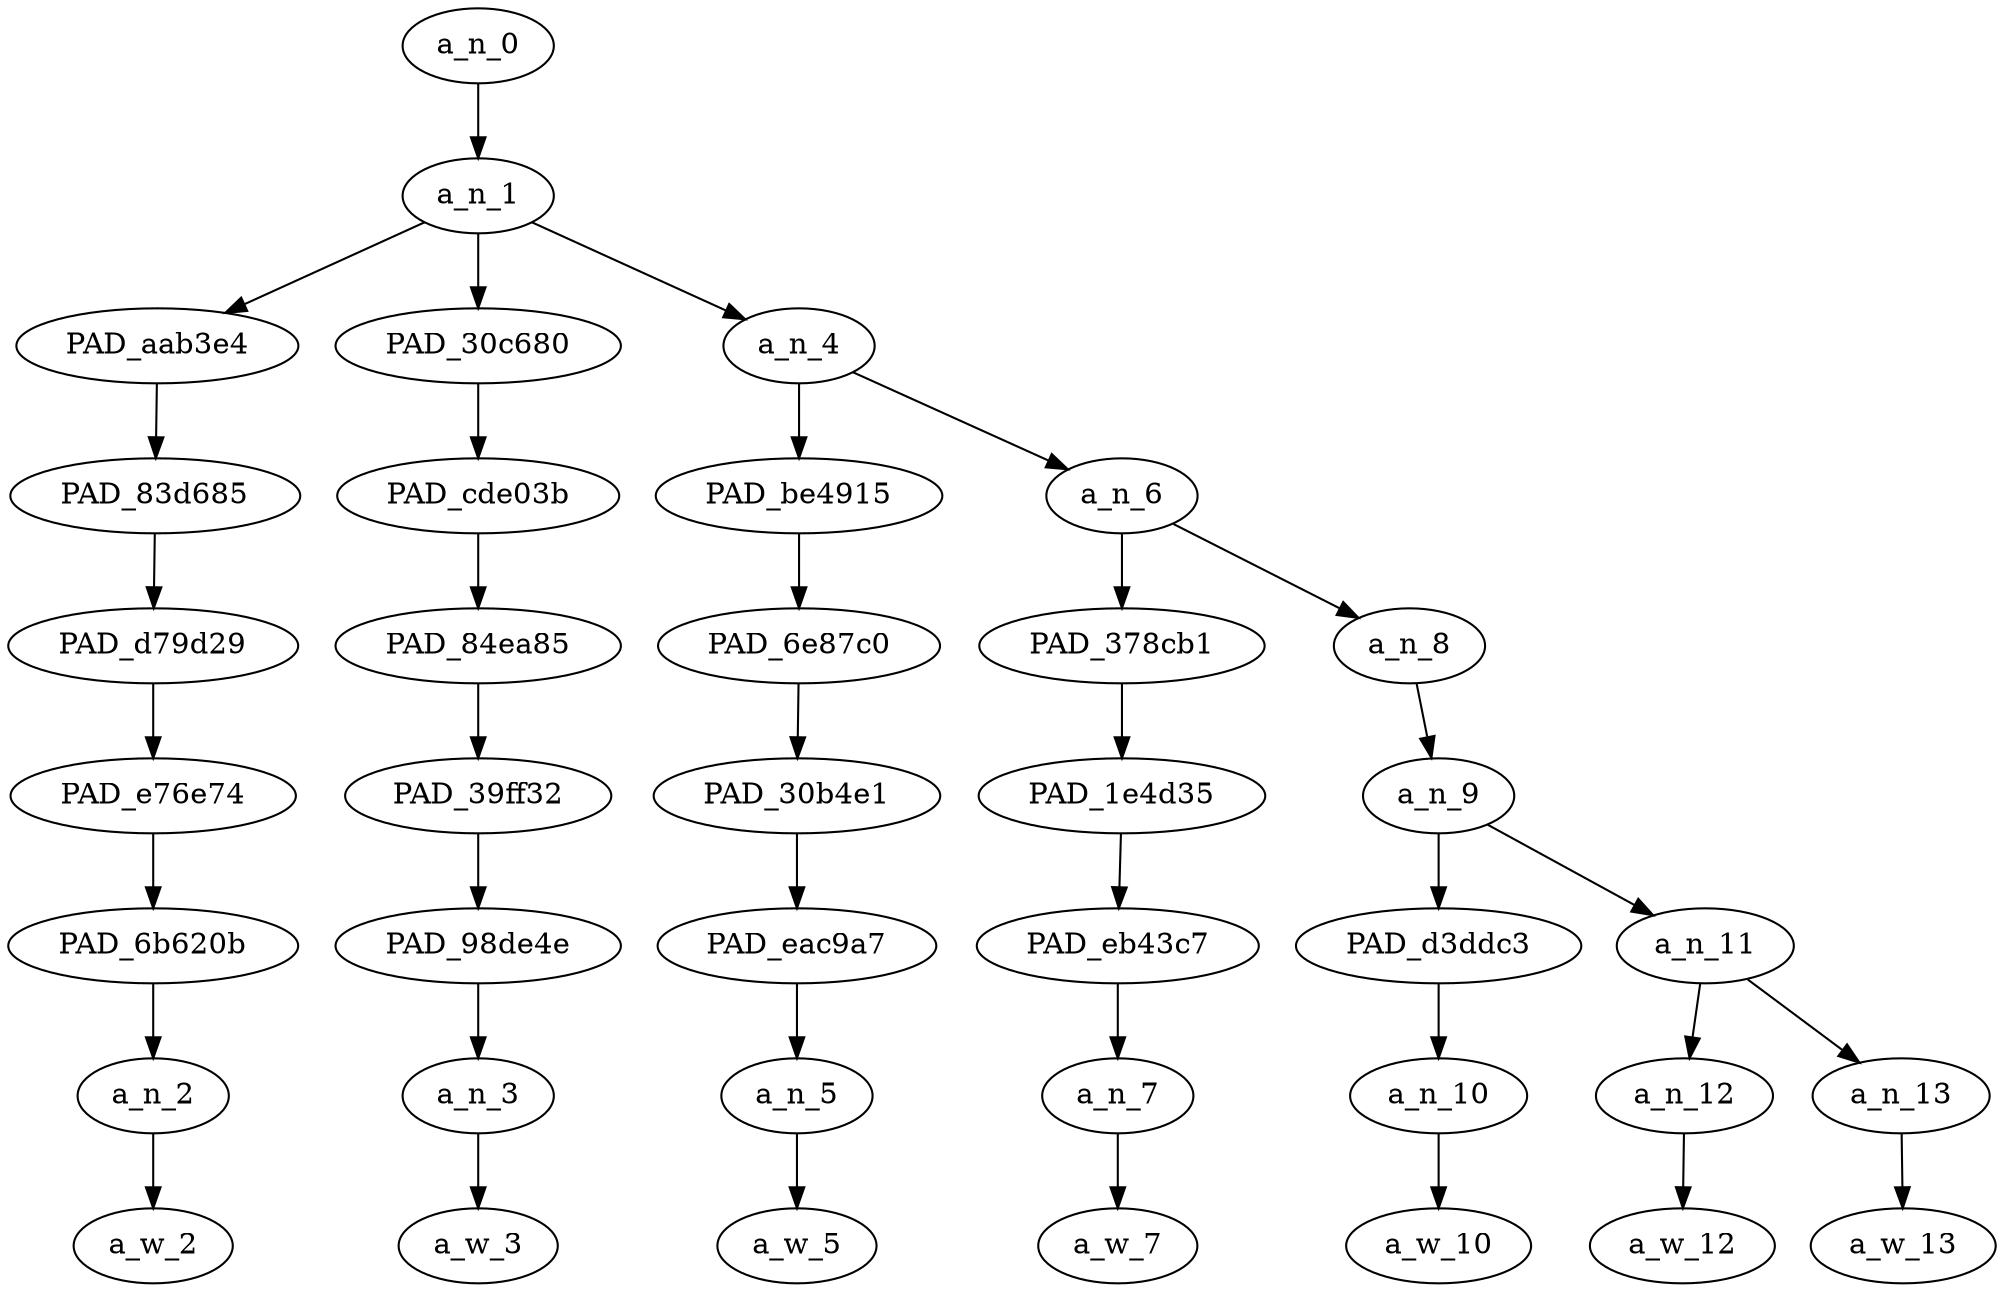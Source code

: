 strict digraph "" {
	a_n_0	[div_dir=1,
		index=0,
		level=8,
		pos="1.3125,8!",
		text_span="[0, 1, 2, 3, 4, 5, 6]",
		value=0.99999998];
	a_n_1	[div_dir=1,
		index=0,
		level=7,
		pos="1.3125,7!",
		text_span="[0, 1, 2, 3, 4, 5, 6]",
		value=0.99964343];
	a_n_0 -> a_n_1;
	PAD_aab3e4	[div_dir=1,
		index=0,
		level=6,
		pos="0.0,6!",
		text_span="[0]",
		value=0.17491311];
	a_n_1 -> PAD_aab3e4;
	PAD_30c680	[div_dir=1,
		index=1,
		level=6,
		pos="1.0,6!",
		text_span="[1]",
		value=0.09968365];
	a_n_1 -> PAD_30c680;
	a_n_4	[div_dir=1,
		index=2,
		level=6,
		pos="2.9375,6!",
		text_span="[2, 3, 4, 5, 6]",
		value=0.72469012];
	a_n_1 -> a_n_4;
	PAD_83d685	[div_dir=1,
		index=0,
		level=5,
		pos="0.0,5!",
		text_span="[0]",
		value=0.17491311];
	PAD_aab3e4 -> PAD_83d685;
	PAD_d79d29	[div_dir=1,
		index=0,
		level=4,
		pos="0.0,4!",
		text_span="[0]",
		value=0.17491311];
	PAD_83d685 -> PAD_d79d29;
	PAD_e76e74	[div_dir=1,
		index=0,
		level=3,
		pos="0.0,3!",
		text_span="[0]",
		value=0.17491311];
	PAD_d79d29 -> PAD_e76e74;
	PAD_6b620b	[div_dir=1,
		index=0,
		level=2,
		pos="0.0,2!",
		text_span="[0]",
		value=0.17491311];
	PAD_e76e74 -> PAD_6b620b;
	a_n_2	[div_dir=1,
		index=0,
		level=1,
		pos="0.0,1!",
		text_span="[0]",
		value=0.17491311];
	PAD_6b620b -> a_n_2;
	a_w_2	[div_dir=0,
		index=0,
		level=0,
		pos="0,0!",
		text_span="[0]",
		value=shout];
	a_n_2 -> a_w_2;
	PAD_cde03b	[div_dir=1,
		index=1,
		level=5,
		pos="1.0,5!",
		text_span="[1]",
		value=0.09968365];
	PAD_30c680 -> PAD_cde03b;
	PAD_84ea85	[div_dir=1,
		index=1,
		level=4,
		pos="1.0,4!",
		text_span="[1]",
		value=0.09968365];
	PAD_cde03b -> PAD_84ea85;
	PAD_39ff32	[div_dir=1,
		index=1,
		level=3,
		pos="1.0,3!",
		text_span="[1]",
		value=0.09968365];
	PAD_84ea85 -> PAD_39ff32;
	PAD_98de4e	[div_dir=1,
		index=1,
		level=2,
		pos="1.0,2!",
		text_span="[1]",
		value=0.09968365];
	PAD_39ff32 -> PAD_98de4e;
	a_n_3	[div_dir=1,
		index=1,
		level=1,
		pos="1.0,1!",
		text_span="[1]",
		value=0.09968365];
	PAD_98de4e -> a_n_3;
	a_w_3	[div_dir=0,
		index=1,
		level=0,
		pos="1,0!",
		text_span="[1]",
		value=out];
	a_n_3 -> a_w_3;
	PAD_be4915	[div_dir=1,
		index=2,
		level=5,
		pos="2.0,5!",
		text_span="[2]",
		value=0.08811945];
	a_n_4 -> PAD_be4915;
	a_n_6	[div_dir=-1,
		index=3,
		level=5,
		pos="3.875,5!",
		text_span="[3, 4, 5, 6]",
		value=0.63651270];
	a_n_4 -> a_n_6;
	PAD_6e87c0	[div_dir=1,
		index=2,
		level=4,
		pos="2.0,4!",
		text_span="[2]",
		value=0.08811945];
	PAD_be4915 -> PAD_6e87c0;
	PAD_30b4e1	[div_dir=1,
		index=2,
		level=3,
		pos="2.0,3!",
		text_span="[2]",
		value=0.08811945];
	PAD_6e87c0 -> PAD_30b4e1;
	PAD_eac9a7	[div_dir=1,
		index=2,
		level=2,
		pos="2.0,2!",
		text_span="[2]",
		value=0.08811945];
	PAD_30b4e1 -> PAD_eac9a7;
	a_n_5	[div_dir=1,
		index=2,
		level=1,
		pos="2.0,1!",
		text_span="[2]",
		value=0.08811945];
	PAD_eac9a7 -> a_n_5;
	a_w_5	[div_dir=0,
		index=2,
		level=0,
		pos="2,0!",
		text_span="[2]",
		value=to];
	a_n_5 -> a_w_5;
	PAD_378cb1	[div_dir=-1,
		index=3,
		level=4,
		pos="3.0,4!",
		text_span="[3]",
		value=0.13240787];
	a_n_6 -> PAD_378cb1;
	a_n_8	[div_dir=1,
		index=4,
		level=4,
		pos="4.75,4!",
		text_span="[4, 5, 6]",
		value=0.50397461];
	a_n_6 -> a_n_8;
	PAD_1e4d35	[div_dir=-1,
		index=3,
		level=3,
		pos="3.0,3!",
		text_span="[3]",
		value=0.13240787];
	PAD_378cb1 -> PAD_1e4d35;
	PAD_eb43c7	[div_dir=-1,
		index=3,
		level=2,
		pos="3.0,2!",
		text_span="[3]",
		value=0.13240787];
	PAD_1e4d35 -> PAD_eb43c7;
	a_n_7	[div_dir=-1,
		index=3,
		level=1,
		pos="3.0,1!",
		text_span="[3]",
		value=0.13240787];
	PAD_eb43c7 -> a_n_7;
	a_w_7	[div_dir=0,
		index=3,
		level=0,
		pos="3,0!",
		text_span="[3]",
		value=whoever];
	a_n_7 -> a_w_7;
	a_n_9	[div_dir=1,
		index=4,
		level=3,
		pos="4.75,3!",
		text_span="[4, 5, 6]",
		value=0.50380105];
	a_n_8 -> a_n_9;
	PAD_d3ddc3	[div_dir=-1,
		index=4,
		level=2,
		pos="4.0,2!",
		text_span="[4]",
		value=0.14682008];
	a_n_9 -> PAD_d3ddc3;
	a_n_11	[div_dir=1,
		index=5,
		level=2,
		pos="5.5,2!",
		text_span="[5, 6]",
		value=0.35680740];
	a_n_9 -> a_n_11;
	a_n_10	[div_dir=-1,
		index=4,
		level=1,
		pos="4.0,1!",
		text_span="[4]",
		value=0.14682008];
	PAD_d3ddc3 -> a_n_10;
	a_w_10	[div_dir=0,
		index=4,
		level=0,
		pos="4,0!",
		text_span="[4]",
		value=invented];
	a_n_10 -> a_w_10;
	a_n_12	[div_dir=1,
		index=5,
		level=1,
		pos="5.0,1!",
		text_span="[5]",
		value=0.14391009];
	a_n_11 -> a_n_12;
	a_n_13	[div_dir=1,
		index=6,
		level=1,
		pos="6.0,1!",
		text_span="[6]",
		value=0.21269352];
	a_n_11 -> a_n_13;
	a_w_12	[div_dir=0,
		index=5,
		level=0,
		pos="5,0!",
		text_span="[5]",
		value=hot];
	a_n_12 -> a_w_12;
	a_w_13	[div_dir=0,
		index=6,
		level=0,
		pos="6,0!",
		text_span="[6]",
		value=sauce];
	a_n_13 -> a_w_13;
}

